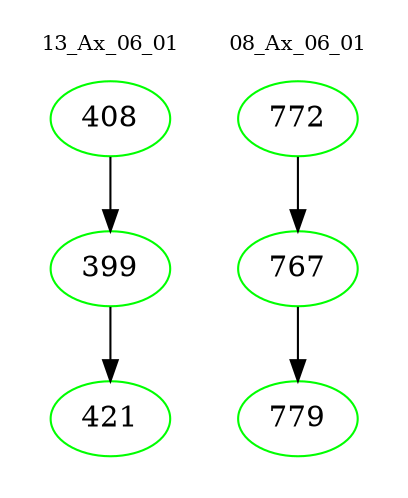 digraph{
subgraph cluster_0 {
color = white
label = "13_Ax_06_01";
fontsize=10;
T0_408 [label="408", color="green"]
T0_408 -> T0_399 [color="black"]
T0_399 [label="399", color="green"]
T0_399 -> T0_421 [color="black"]
T0_421 [label="421", color="green"]
}
subgraph cluster_1 {
color = white
label = "08_Ax_06_01";
fontsize=10;
T1_772 [label="772", color="green"]
T1_772 -> T1_767 [color="black"]
T1_767 [label="767", color="green"]
T1_767 -> T1_779 [color="black"]
T1_779 [label="779", color="green"]
}
}
